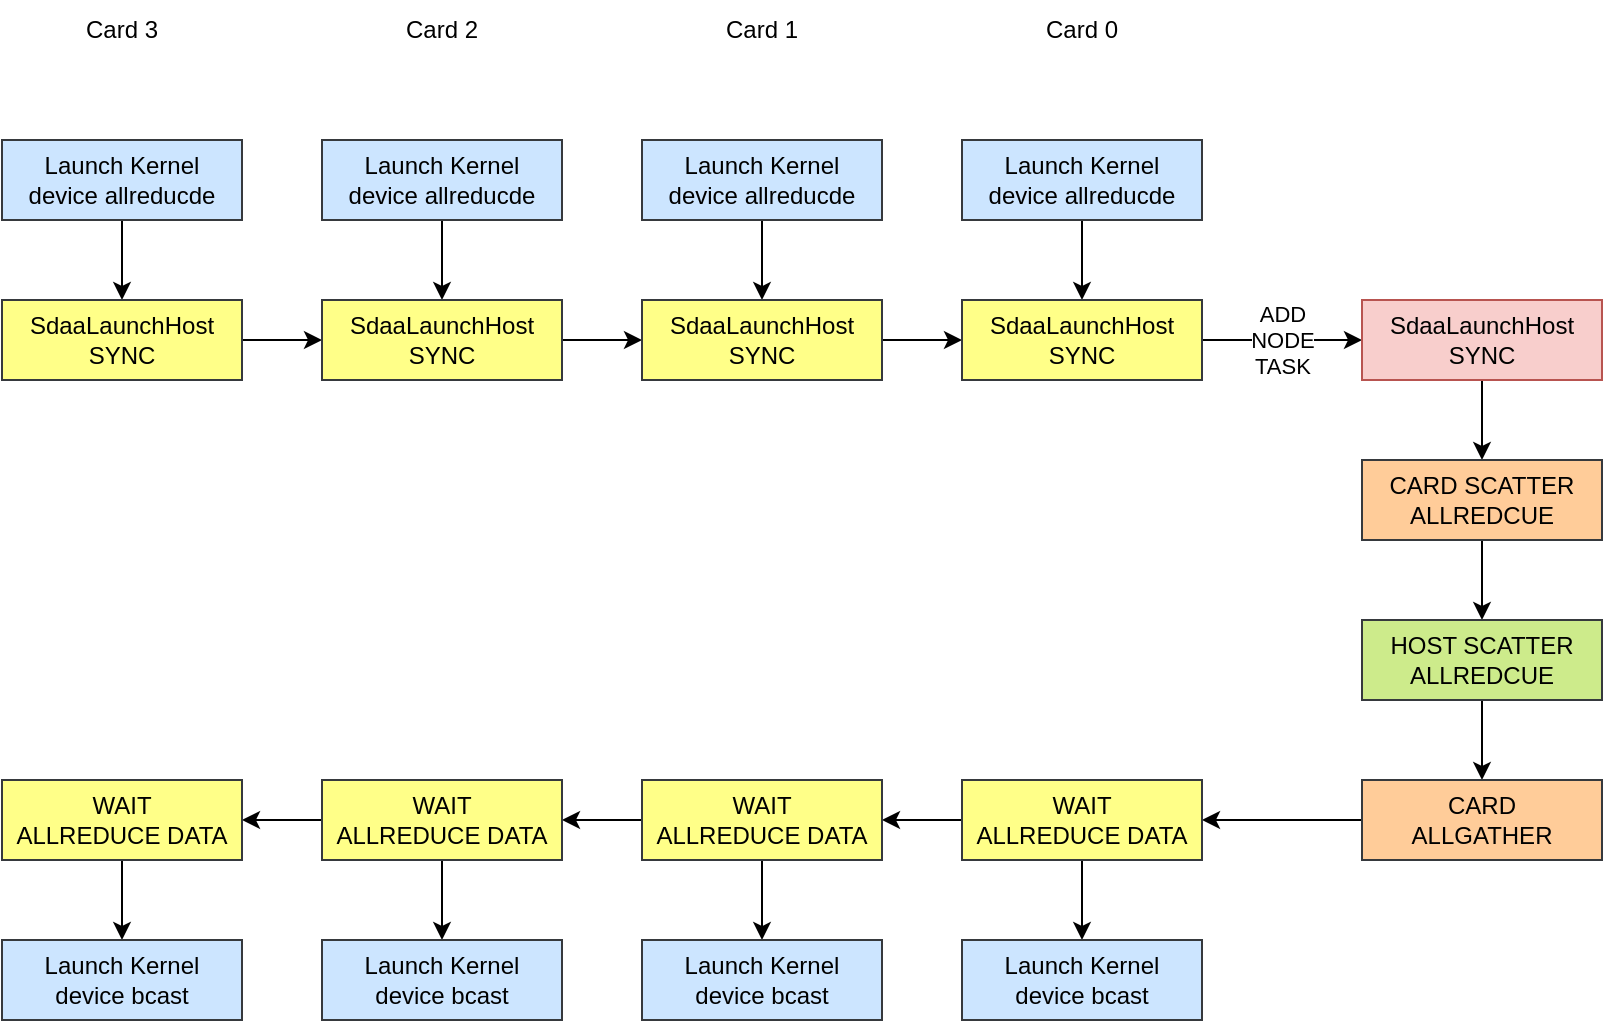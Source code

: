 <mxfile version="21.0.10" type="github">
  <diagram name="Page-1" id="qVc1HIPU0Y9ATUAF9N4Z">
    <mxGraphModel dx="2358" dy="1240" grid="1" gridSize="10" guides="1" tooltips="1" connect="1" arrows="1" fold="1" page="1" pageScale="1" pageWidth="850" pageHeight="1100" math="0" shadow="0">
      <root>
        <mxCell id="0" />
        <mxCell id="1" parent="0" />
        <mxCell id="S3GcYczA-wtX3DOjc65s-4" value="" style="edgeStyle=orthogonalEdgeStyle;rounded=0;orthogonalLoop=1;jettySize=auto;html=1;" edge="1" parent="1" source="S3GcYczA-wtX3DOjc65s-5" target="S3GcYczA-wtX3DOjc65s-7">
          <mxGeometry relative="1" as="geometry" />
        </mxCell>
        <mxCell id="S3GcYczA-wtX3DOjc65s-5" value="Launch Kernel&lt;br&gt;device allreducde" style="rounded=0;whiteSpace=wrap;html=1;fillColor=#cce5ff;strokeColor=#36393d;" vertex="1" parent="1">
          <mxGeometry y="440" width="120" height="40" as="geometry" />
        </mxCell>
        <mxCell id="S3GcYczA-wtX3DOjc65s-6" value="" style="edgeStyle=orthogonalEdgeStyle;rounded=0;orthogonalLoop=1;jettySize=auto;html=1;" edge="1" parent="1" source="S3GcYczA-wtX3DOjc65s-7" target="S3GcYczA-wtX3DOjc65s-15">
          <mxGeometry relative="1" as="geometry" />
        </mxCell>
        <mxCell id="S3GcYczA-wtX3DOjc65s-7" value="SdaaLaunchHost&lt;br&gt;SYNC" style="rounded=0;whiteSpace=wrap;html=1;fillColor=#ffff88;strokeColor=#36393d;" vertex="1" parent="1">
          <mxGeometry y="520" width="120" height="40" as="geometry" />
        </mxCell>
        <mxCell id="S3GcYczA-wtX3DOjc65s-8" value="Card 3" style="text;html=1;strokeColor=none;fillColor=none;align=center;verticalAlign=middle;whiteSpace=wrap;rounded=0;" vertex="1" parent="1">
          <mxGeometry x="30" y="370" width="60" height="30" as="geometry" />
        </mxCell>
        <mxCell id="S3GcYczA-wtX3DOjc65s-12" value="" style="edgeStyle=orthogonalEdgeStyle;rounded=0;orthogonalLoop=1;jettySize=auto;html=1;" edge="1" parent="1" source="S3GcYczA-wtX3DOjc65s-13" target="S3GcYczA-wtX3DOjc65s-15">
          <mxGeometry relative="1" as="geometry" />
        </mxCell>
        <mxCell id="S3GcYczA-wtX3DOjc65s-13" value="Launch Kernel&lt;br&gt;device allreducde" style="rounded=0;whiteSpace=wrap;html=1;fillColor=#cce5ff;strokeColor=#36393d;" vertex="1" parent="1">
          <mxGeometry x="160" y="440" width="120" height="40" as="geometry" />
        </mxCell>
        <mxCell id="S3GcYczA-wtX3DOjc65s-14" value="" style="edgeStyle=orthogonalEdgeStyle;rounded=0;orthogonalLoop=1;jettySize=auto;html=1;" edge="1" parent="1" source="S3GcYczA-wtX3DOjc65s-15" target="S3GcYczA-wtX3DOjc65s-23">
          <mxGeometry relative="1" as="geometry" />
        </mxCell>
        <mxCell id="S3GcYczA-wtX3DOjc65s-15" value="SdaaLaunchHost&lt;br&gt;SYNC" style="rounded=0;whiteSpace=wrap;html=1;fillColor=#ffff88;strokeColor=#36393d;" vertex="1" parent="1">
          <mxGeometry x="160" y="520" width="120" height="40" as="geometry" />
        </mxCell>
        <mxCell id="S3GcYczA-wtX3DOjc65s-16" value="Card 2" style="text;html=1;strokeColor=none;fillColor=none;align=center;verticalAlign=middle;whiteSpace=wrap;rounded=0;" vertex="1" parent="1">
          <mxGeometry x="190" y="370" width="60" height="30" as="geometry" />
        </mxCell>
        <mxCell id="S3GcYczA-wtX3DOjc65s-20" value="" style="edgeStyle=orthogonalEdgeStyle;rounded=0;orthogonalLoop=1;jettySize=auto;html=1;" edge="1" parent="1" source="S3GcYczA-wtX3DOjc65s-21" target="S3GcYczA-wtX3DOjc65s-23">
          <mxGeometry relative="1" as="geometry" />
        </mxCell>
        <mxCell id="S3GcYczA-wtX3DOjc65s-21" value="Launch Kernel&lt;br&gt;device allreducde" style="rounded=0;whiteSpace=wrap;html=1;fillColor=#cce5ff;strokeColor=#36393d;" vertex="1" parent="1">
          <mxGeometry x="320" y="440" width="120" height="40" as="geometry" />
        </mxCell>
        <mxCell id="S3GcYczA-wtX3DOjc65s-22" value="" style="edgeStyle=orthogonalEdgeStyle;rounded=0;orthogonalLoop=1;jettySize=auto;html=1;" edge="1" parent="1" source="S3GcYczA-wtX3DOjc65s-23" target="S3GcYczA-wtX3DOjc65s-29">
          <mxGeometry relative="1" as="geometry" />
        </mxCell>
        <mxCell id="S3GcYczA-wtX3DOjc65s-23" value="SdaaLaunchHost&lt;br&gt;SYNC" style="rounded=0;whiteSpace=wrap;html=1;fillColor=#ffff88;strokeColor=#36393d;" vertex="1" parent="1">
          <mxGeometry x="320" y="520" width="120" height="40" as="geometry" />
        </mxCell>
        <mxCell id="S3GcYczA-wtX3DOjc65s-24" value="Card 1" style="text;html=1;strokeColor=none;fillColor=none;align=center;verticalAlign=middle;whiteSpace=wrap;rounded=0;" vertex="1" parent="1">
          <mxGeometry x="350" y="370" width="60" height="30" as="geometry" />
        </mxCell>
        <mxCell id="S3GcYczA-wtX3DOjc65s-27" value="" style="edgeStyle=orthogonalEdgeStyle;rounded=0;orthogonalLoop=1;jettySize=auto;html=1;" edge="1" parent="1" source="S3GcYczA-wtX3DOjc65s-28" target="S3GcYczA-wtX3DOjc65s-29">
          <mxGeometry relative="1" as="geometry" />
        </mxCell>
        <mxCell id="S3GcYczA-wtX3DOjc65s-28" value="Launch Kernel&lt;br&gt;device allreducde" style="rounded=0;whiteSpace=wrap;html=1;fillColor=#cce5ff;strokeColor=#36393d;" vertex="1" parent="1">
          <mxGeometry x="480" y="440" width="120" height="40" as="geometry" />
        </mxCell>
        <mxCell id="S3GcYczA-wtX3DOjc65s-34" value="ADD&lt;br&gt;NODE&lt;br&gt;TASK" style="edgeStyle=orthogonalEdgeStyle;rounded=0;orthogonalLoop=1;jettySize=auto;html=1;" edge="1" parent="1" source="S3GcYczA-wtX3DOjc65s-29" target="S3GcYczA-wtX3DOjc65s-33">
          <mxGeometry relative="1" as="geometry" />
        </mxCell>
        <mxCell id="S3GcYczA-wtX3DOjc65s-29" value="SdaaLaunchHost&lt;br&gt;SYNC" style="rounded=0;whiteSpace=wrap;html=1;fillColor=#ffff88;strokeColor=#36393d;" vertex="1" parent="1">
          <mxGeometry x="480" y="520" width="120" height="40" as="geometry" />
        </mxCell>
        <mxCell id="S3GcYczA-wtX3DOjc65s-30" value="Card 0" style="text;html=1;strokeColor=none;fillColor=none;align=center;verticalAlign=middle;whiteSpace=wrap;rounded=0;" vertex="1" parent="1">
          <mxGeometry x="510" y="370" width="60" height="30" as="geometry" />
        </mxCell>
        <mxCell id="S3GcYczA-wtX3DOjc65s-36" value="" style="edgeStyle=orthogonalEdgeStyle;rounded=0;orthogonalLoop=1;jettySize=auto;html=1;" edge="1" parent="1" source="S3GcYczA-wtX3DOjc65s-33" target="S3GcYczA-wtX3DOjc65s-35">
          <mxGeometry relative="1" as="geometry" />
        </mxCell>
        <mxCell id="S3GcYczA-wtX3DOjc65s-33" value="SdaaLaunchHost&lt;br&gt;SYNC" style="rounded=0;whiteSpace=wrap;html=1;fillColor=#f8cecc;strokeColor=#b85450;" vertex="1" parent="1">
          <mxGeometry x="680" y="520" width="120" height="40" as="geometry" />
        </mxCell>
        <mxCell id="S3GcYczA-wtX3DOjc65s-38" value="" style="edgeStyle=orthogonalEdgeStyle;rounded=0;orthogonalLoop=1;jettySize=auto;html=1;" edge="1" parent="1" source="S3GcYczA-wtX3DOjc65s-35" target="S3GcYczA-wtX3DOjc65s-37">
          <mxGeometry relative="1" as="geometry" />
        </mxCell>
        <mxCell id="S3GcYczA-wtX3DOjc65s-35" value="CARD SCATTER ALLREDCUE" style="rounded=0;whiteSpace=wrap;html=1;fillColor=#ffcc99;strokeColor=#36393d;" vertex="1" parent="1">
          <mxGeometry x="680" y="600" width="120" height="40" as="geometry" />
        </mxCell>
        <mxCell id="S3GcYczA-wtX3DOjc65s-40" value="" style="edgeStyle=orthogonalEdgeStyle;rounded=0;orthogonalLoop=1;jettySize=auto;html=1;" edge="1" parent="1" source="S3GcYczA-wtX3DOjc65s-37" target="S3GcYczA-wtX3DOjc65s-39">
          <mxGeometry relative="1" as="geometry" />
        </mxCell>
        <mxCell id="S3GcYczA-wtX3DOjc65s-37" value="HOST SCATTER ALLREDCUE" style="rounded=0;whiteSpace=wrap;html=1;fillColor=#cdeb8b;strokeColor=#36393d;" vertex="1" parent="1">
          <mxGeometry x="680" y="680" width="120" height="40" as="geometry" />
        </mxCell>
        <mxCell id="S3GcYczA-wtX3DOjc65s-49" value="" style="edgeStyle=orthogonalEdgeStyle;rounded=0;orthogonalLoop=1;jettySize=auto;html=1;" edge="1" parent="1" source="S3GcYczA-wtX3DOjc65s-39" target="S3GcYczA-wtX3DOjc65s-41">
          <mxGeometry relative="1" as="geometry" />
        </mxCell>
        <mxCell id="S3GcYczA-wtX3DOjc65s-39" value="CARD&lt;br&gt;ALLGATHER" style="rounded=0;whiteSpace=wrap;html=1;fillColor=#ffcc99;strokeColor=#36393d;" vertex="1" parent="1">
          <mxGeometry x="680" y="760" width="120" height="40" as="geometry" />
        </mxCell>
        <mxCell id="S3GcYczA-wtX3DOjc65s-50" value="" style="edgeStyle=orthogonalEdgeStyle;rounded=0;orthogonalLoop=1;jettySize=auto;html=1;" edge="1" parent="1" source="S3GcYczA-wtX3DOjc65s-41" target="S3GcYczA-wtX3DOjc65s-42">
          <mxGeometry relative="1" as="geometry" />
        </mxCell>
        <mxCell id="S3GcYczA-wtX3DOjc65s-56" value="" style="edgeStyle=orthogonalEdgeStyle;rounded=0;orthogonalLoop=1;jettySize=auto;html=1;" edge="1" parent="1" source="S3GcYczA-wtX3DOjc65s-41" target="S3GcYczA-wtX3DOjc65s-48">
          <mxGeometry relative="1" as="geometry" />
        </mxCell>
        <mxCell id="S3GcYczA-wtX3DOjc65s-41" value="WAIT&lt;br&gt;ALLREDUCE DATA" style="rounded=0;whiteSpace=wrap;html=1;fillColor=#ffff88;strokeColor=#36393d;" vertex="1" parent="1">
          <mxGeometry x="480" y="760" width="120" height="40" as="geometry" />
        </mxCell>
        <mxCell id="S3GcYczA-wtX3DOjc65s-51" value="" style="edgeStyle=orthogonalEdgeStyle;rounded=0;orthogonalLoop=1;jettySize=auto;html=1;" edge="1" parent="1" source="S3GcYczA-wtX3DOjc65s-42" target="S3GcYczA-wtX3DOjc65s-43">
          <mxGeometry relative="1" as="geometry" />
        </mxCell>
        <mxCell id="S3GcYczA-wtX3DOjc65s-55" value="" style="edgeStyle=orthogonalEdgeStyle;rounded=0;orthogonalLoop=1;jettySize=auto;html=1;" edge="1" parent="1" source="S3GcYczA-wtX3DOjc65s-42" target="S3GcYczA-wtX3DOjc65s-47">
          <mxGeometry relative="1" as="geometry" />
        </mxCell>
        <mxCell id="S3GcYczA-wtX3DOjc65s-42" value="WAIT&lt;br&gt;ALLREDUCE DATA" style="rounded=0;whiteSpace=wrap;html=1;fillColor=#ffff88;strokeColor=#36393d;" vertex="1" parent="1">
          <mxGeometry x="320" y="760" width="120" height="40" as="geometry" />
        </mxCell>
        <mxCell id="S3GcYczA-wtX3DOjc65s-52" value="" style="edgeStyle=orthogonalEdgeStyle;rounded=0;orthogonalLoop=1;jettySize=auto;html=1;" edge="1" parent="1" source="S3GcYczA-wtX3DOjc65s-43" target="S3GcYczA-wtX3DOjc65s-44">
          <mxGeometry relative="1" as="geometry" />
        </mxCell>
        <mxCell id="S3GcYczA-wtX3DOjc65s-54" value="" style="edgeStyle=orthogonalEdgeStyle;rounded=0;orthogonalLoop=1;jettySize=auto;html=1;" edge="1" parent="1" source="S3GcYczA-wtX3DOjc65s-43" target="S3GcYczA-wtX3DOjc65s-46">
          <mxGeometry relative="1" as="geometry" />
        </mxCell>
        <mxCell id="S3GcYczA-wtX3DOjc65s-43" value="WAIT&lt;br&gt;ALLREDUCE DATA" style="rounded=0;whiteSpace=wrap;html=1;fillColor=#ffff88;strokeColor=#36393d;" vertex="1" parent="1">
          <mxGeometry x="160" y="760" width="120" height="40" as="geometry" />
        </mxCell>
        <mxCell id="S3GcYczA-wtX3DOjc65s-53" value="" style="edgeStyle=orthogonalEdgeStyle;rounded=0;orthogonalLoop=1;jettySize=auto;html=1;" edge="1" parent="1" source="S3GcYczA-wtX3DOjc65s-44" target="S3GcYczA-wtX3DOjc65s-45">
          <mxGeometry relative="1" as="geometry" />
        </mxCell>
        <mxCell id="S3GcYczA-wtX3DOjc65s-44" value="WAIT&lt;br&gt;ALLREDUCE DATA" style="rounded=0;whiteSpace=wrap;html=1;fillColor=#ffff88;strokeColor=#36393d;" vertex="1" parent="1">
          <mxGeometry y="760" width="120" height="40" as="geometry" />
        </mxCell>
        <mxCell id="S3GcYczA-wtX3DOjc65s-45" value="Launch Kernel&lt;br&gt;device bcast" style="rounded=0;whiteSpace=wrap;html=1;fillColor=#cce5ff;strokeColor=#36393d;" vertex="1" parent="1">
          <mxGeometry y="840" width="120" height="40" as="geometry" />
        </mxCell>
        <mxCell id="S3GcYczA-wtX3DOjc65s-46" value="Launch Kernel&lt;br style=&quot;border-color: var(--border-color);&quot;&gt;device bcast" style="rounded=0;whiteSpace=wrap;html=1;fillColor=#cce5ff;strokeColor=#36393d;" vertex="1" parent="1">
          <mxGeometry x="160" y="840" width="120" height="40" as="geometry" />
        </mxCell>
        <mxCell id="S3GcYczA-wtX3DOjc65s-47" value="Launch Kernel&lt;br style=&quot;border-color: var(--border-color);&quot;&gt;device bcast" style="rounded=0;whiteSpace=wrap;html=1;fillColor=#cce5ff;strokeColor=#36393d;" vertex="1" parent="1">
          <mxGeometry x="320" y="840" width="120" height="40" as="geometry" />
        </mxCell>
        <mxCell id="S3GcYczA-wtX3DOjc65s-48" value="Launch Kernel&lt;br style=&quot;border-color: var(--border-color);&quot;&gt;device bcast" style="rounded=0;whiteSpace=wrap;html=1;fillColor=#cce5ff;strokeColor=#36393d;" vertex="1" parent="1">
          <mxGeometry x="480" y="840" width="120" height="40" as="geometry" />
        </mxCell>
      </root>
    </mxGraphModel>
  </diagram>
</mxfile>
